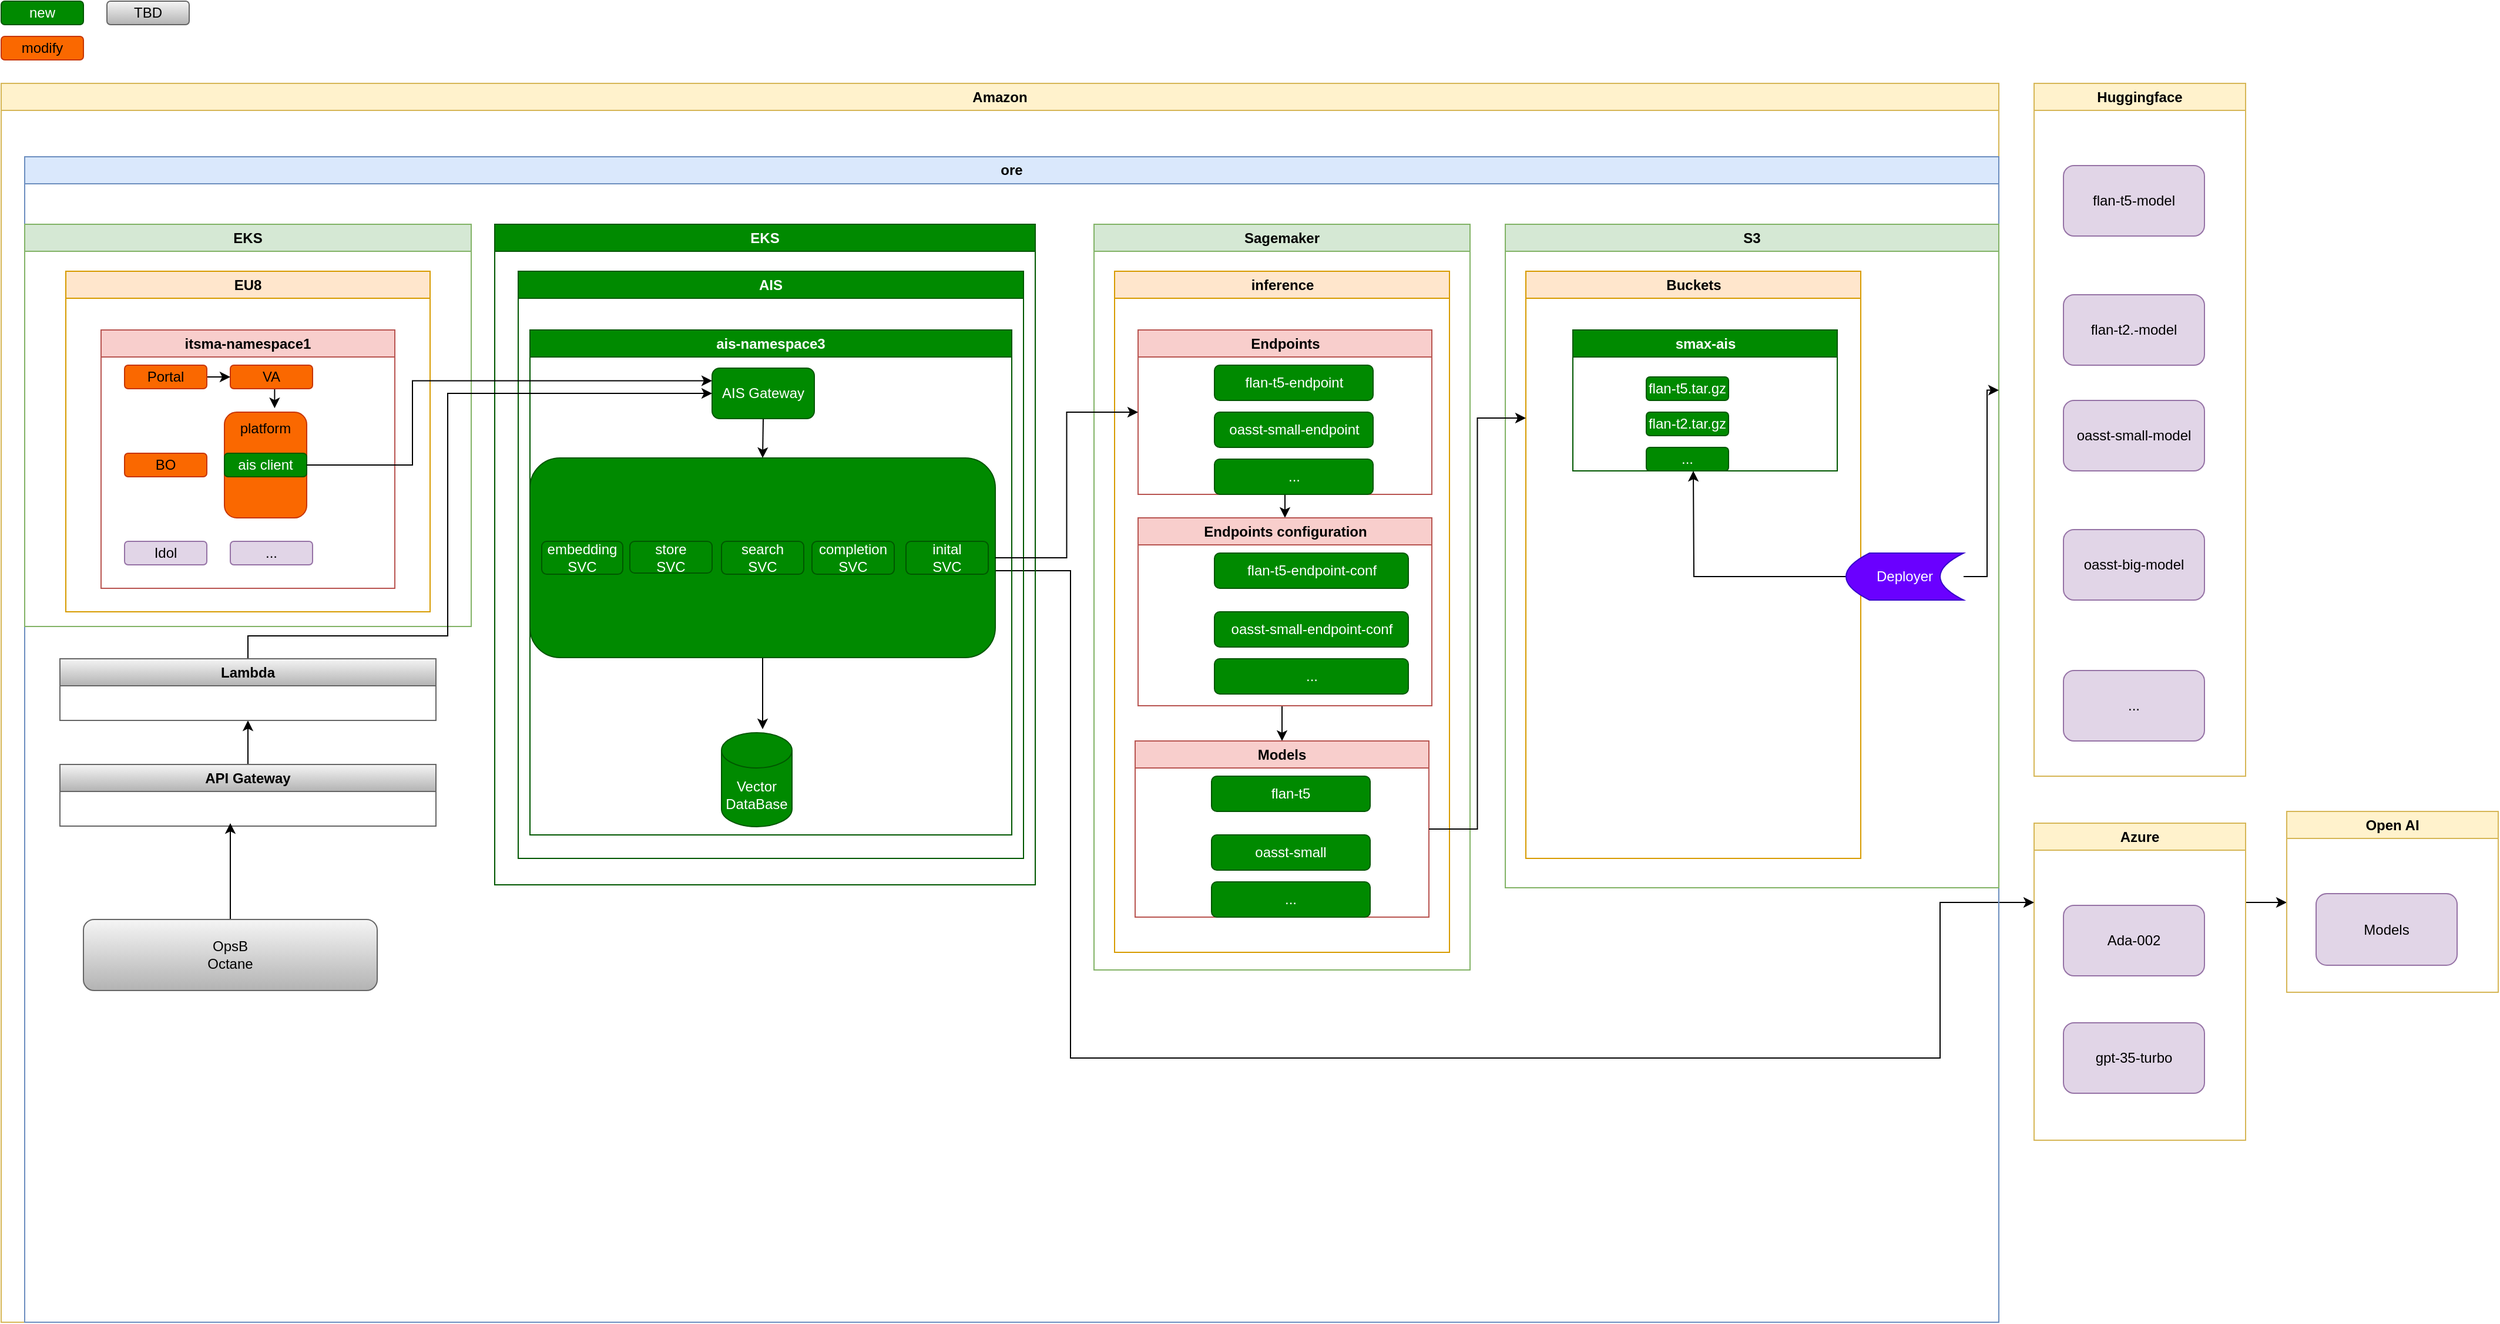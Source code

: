 <mxfile version="21.3.4" type="github">
  <diagram name="Page-1" id="tJ_38dr5mo-NUTQZeIwZ">
    <mxGraphModel dx="2074" dy="1156" grid="1" gridSize="10" guides="1" tooltips="1" connect="1" arrows="1" fold="1" page="1" pageScale="1" pageWidth="850" pageHeight="1100" math="0" shadow="0">
      <root>
        <mxCell id="0" />
        <mxCell id="1" parent="0" />
        <mxCell id="stzHTUKX5vKNhYuvutbB-143" value="Huggingface" style="swimlane;whiteSpace=wrap;html=1;fillColor=#fff2cc;strokeColor=#d6b656;startSize=23;" parent="1" vertex="1">
          <mxGeometry x="1820" y="90" width="180" height="590" as="geometry" />
        </mxCell>
        <mxCell id="stzHTUKX5vKNhYuvutbB-144" value="oasst-small-model" style="rounded=1;whiteSpace=wrap;html=1;fillColor=#e1d5e7;strokeColor=#9673a6;" parent="stzHTUKX5vKNhYuvutbB-143" vertex="1">
          <mxGeometry x="25" y="270" width="120" height="60" as="geometry" />
        </mxCell>
        <mxCell id="stzHTUKX5vKNhYuvutbB-145" value="oasst-big-model" style="rounded=1;whiteSpace=wrap;html=1;fillColor=#e1d5e7;strokeColor=#9673a6;" parent="stzHTUKX5vKNhYuvutbB-143" vertex="1">
          <mxGeometry x="25" y="380" width="120" height="60" as="geometry" />
        </mxCell>
        <mxCell id="stzHTUKX5vKNhYuvutbB-156" value="flan-t5-model" style="rounded=1;whiteSpace=wrap;html=1;fillColor=#e1d5e7;strokeColor=#9673a6;" parent="stzHTUKX5vKNhYuvutbB-143" vertex="1">
          <mxGeometry x="25" y="70" width="120" height="60" as="geometry" />
        </mxCell>
        <mxCell id="stzHTUKX5vKNhYuvutbB-157" value="flan-t2.-model" style="rounded=1;whiteSpace=wrap;html=1;fillColor=#e1d5e7;strokeColor=#9673a6;" parent="stzHTUKX5vKNhYuvutbB-143" vertex="1">
          <mxGeometry x="25" y="180" width="120" height="60" as="geometry" />
        </mxCell>
        <mxCell id="stzHTUKX5vKNhYuvutbB-203" value="..." style="rounded=1;whiteSpace=wrap;html=1;fillColor=#e1d5e7;strokeColor=#9673a6;" parent="stzHTUKX5vKNhYuvutbB-143" vertex="1">
          <mxGeometry x="25" y="500" width="120" height="60" as="geometry" />
        </mxCell>
        <mxCell id="Dda4Jak9rBw-Co1KffEi-20" value="new" style="rounded=1;whiteSpace=wrap;html=1;fillColor=#008a00;strokeColor=#005700;fontColor=#ffffff;" vertex="1" parent="1">
          <mxGeometry x="90" y="20" width="70" height="20" as="geometry" />
        </mxCell>
        <mxCell id="Dda4Jak9rBw-Co1KffEi-21" value="modify" style="rounded=1;whiteSpace=wrap;html=1;fillColor=#fa6800;strokeColor=#C73500;fontColor=#000000;" vertex="1" parent="1">
          <mxGeometry x="90" y="50" width="70" height="20" as="geometry" />
        </mxCell>
        <mxCell id="Dda4Jak9rBw-Co1KffEi-81" style="edgeStyle=orthogonalEdgeStyle;rounded=0;orthogonalLoop=1;jettySize=auto;html=1;exitX=1;exitY=0.25;exitDx=0;exitDy=0;entryX=0;entryY=0.5;entryDx=0;entryDy=0;" edge="1" parent="1" source="Dda4Jak9rBw-Co1KffEi-69" target="Dda4Jak9rBw-Co1KffEi-75">
          <mxGeometry relative="1" as="geometry" />
        </mxCell>
        <mxCell id="Dda4Jak9rBw-Co1KffEi-69" value="Azure" style="swimlane;whiteSpace=wrap;html=1;fillColor=#fff2cc;strokeColor=#d6b656;startSize=23;" vertex="1" parent="1">
          <mxGeometry x="1820" y="720" width="180" height="270" as="geometry" />
        </mxCell>
        <mxCell id="Dda4Jak9rBw-Co1KffEi-70" value="gpt-35-turbo" style="rounded=1;whiteSpace=wrap;html=1;fillColor=#e1d5e7;strokeColor=#9673a6;" vertex="1" parent="Dda4Jak9rBw-Co1KffEi-69">
          <mxGeometry x="25" y="170" width="120" height="60" as="geometry" />
        </mxCell>
        <mxCell id="Dda4Jak9rBw-Co1KffEi-72" value="Ada-002" style="rounded=1;whiteSpace=wrap;html=1;fillColor=#e1d5e7;strokeColor=#9673a6;" vertex="1" parent="Dda4Jak9rBw-Co1KffEi-69">
          <mxGeometry x="25" y="70" width="120" height="60" as="geometry" />
        </mxCell>
        <mxCell id="Dda4Jak9rBw-Co1KffEi-75" value="Open AI" style="swimlane;whiteSpace=wrap;html=1;fillColor=#fff2cc;strokeColor=#d6b656;startSize=23;" vertex="1" parent="1">
          <mxGeometry x="2035" y="710" width="180" height="154" as="geometry" />
        </mxCell>
        <mxCell id="Dda4Jak9rBw-Co1KffEi-77" value="Models" style="rounded=1;whiteSpace=wrap;html=1;fillColor=#e1d5e7;strokeColor=#9673a6;" vertex="1" parent="Dda4Jak9rBw-Co1KffEi-75">
          <mxGeometry x="25" y="70" width="120" height="61" as="geometry" />
        </mxCell>
        <mxCell id="Dda4Jak9rBw-Co1KffEi-93" style="edgeStyle=orthogonalEdgeStyle;rounded=0;orthogonalLoop=1;jettySize=auto;html=1;exitX=1;exitY=0.5;exitDx=0;exitDy=0;entryX=0;entryY=0.25;entryDx=0;entryDy=0;" edge="1" parent="1" source="Dda4Jak9rBw-Co1KffEi-62" target="Dda4Jak9rBw-Co1KffEi-69">
          <mxGeometry relative="1" as="geometry">
            <Array as="points">
              <mxPoint x="1000" y="505" />
              <mxPoint x="1000" y="920" />
              <mxPoint x="1740" y="920" />
              <mxPoint x="1740" y="788" />
            </Array>
          </mxGeometry>
        </mxCell>
        <mxCell id="Dda4Jak9rBw-Co1KffEi-116" value="TBD" style="rounded=1;whiteSpace=wrap;html=1;fillColor=#f5f5f5;strokeColor=#666666;gradientColor=#b3b3b3;" vertex="1" parent="1">
          <mxGeometry x="180" y="20" width="70" height="20" as="geometry" />
        </mxCell>
        <mxCell id="stzHTUKX5vKNhYuvutbB-23" value="Amazon" style="swimlane;whiteSpace=wrap;html=1;fillColor=#fff2cc;strokeColor=#d6b656;" parent="1" vertex="1">
          <mxGeometry x="90" y="90" width="1700" height="1055" as="geometry" />
        </mxCell>
        <mxCell id="stzHTUKX5vKNhYuvutbB-22" value="ore" style="swimlane;whiteSpace=wrap;html=1;fillColor=#dae8fc;strokeColor=#6c8ebf;" parent="stzHTUKX5vKNhYuvutbB-23" vertex="1">
          <mxGeometry x="20" y="62.5" width="1680" height="992.5" as="geometry" />
        </mxCell>
        <mxCell id="stzHTUKX5vKNhYuvutbB-42" value="Sagemaker" style="swimlane;whiteSpace=wrap;html=1;fillColor=#d5e8d4;strokeColor=#82b366;" parent="stzHTUKX5vKNhYuvutbB-22" vertex="1">
          <mxGeometry x="910" y="57.5" width="320" height="635" as="geometry" />
        </mxCell>
        <mxCell id="stzHTUKX5vKNhYuvutbB-44" value="inference" style="swimlane;whiteSpace=wrap;html=1;startSize=23;fillColor=#ffe6cc;strokeColor=#d79b00;" parent="stzHTUKX5vKNhYuvutbB-42" vertex="1">
          <mxGeometry x="17.5" y="40" width="285" height="580" as="geometry" />
        </mxCell>
        <mxCell id="stzHTUKX5vKNhYuvutbB-150" style="edgeStyle=orthogonalEdgeStyle;rounded=0;orthogonalLoop=1;jettySize=auto;html=1;exitX=0.5;exitY=1;exitDx=0;exitDy=0;entryX=0.5;entryY=0;entryDx=0;entryDy=0;" parent="stzHTUKX5vKNhYuvutbB-44" source="stzHTUKX5vKNhYuvutbB-45" target="stzHTUKX5vKNhYuvutbB-136" edge="1">
          <mxGeometry relative="1" as="geometry" />
        </mxCell>
        <mxCell id="stzHTUKX5vKNhYuvutbB-45" value="Endpoints" style="swimlane;whiteSpace=wrap;html=1;fillColor=#f8cecc;strokeColor=#b85450;" parent="stzHTUKX5vKNhYuvutbB-44" vertex="1">
          <mxGeometry x="20" y="50" width="250" height="140" as="geometry" />
        </mxCell>
        <mxCell id="stzHTUKX5vKNhYuvutbB-122" value="flan-t5-endpoint" style="rounded=1;whiteSpace=wrap;html=1;fillColor=#008a00;strokeColor=#005700;fontColor=#ffffff;" parent="stzHTUKX5vKNhYuvutbB-45" vertex="1">
          <mxGeometry x="65" y="30" width="135" height="30" as="geometry" />
        </mxCell>
        <mxCell id="stzHTUKX5vKNhYuvutbB-125" value="oasst-small-endpoint" style="rounded=1;whiteSpace=wrap;html=1;fillColor=#008a00;strokeColor=#005700;fontColor=#ffffff;" parent="stzHTUKX5vKNhYuvutbB-45" vertex="1">
          <mxGeometry x="65" y="70" width="135" height="30" as="geometry" />
        </mxCell>
        <mxCell id="stzHTUKX5vKNhYuvutbB-199" value="..." style="rounded=1;whiteSpace=wrap;html=1;fillColor=#008a00;strokeColor=#005700;fontColor=#ffffff;" parent="stzHTUKX5vKNhYuvutbB-45" vertex="1">
          <mxGeometry x="65" y="110" width="135" height="30" as="geometry" />
        </mxCell>
        <mxCell id="stzHTUKX5vKNhYuvutbB-151" style="edgeStyle=orthogonalEdgeStyle;rounded=0;orthogonalLoop=1;jettySize=auto;html=1;exitX=0.5;exitY=1;exitDx=0;exitDy=0;entryX=0.5;entryY=0;entryDx=0;entryDy=0;" parent="stzHTUKX5vKNhYuvutbB-44" source="stzHTUKX5vKNhYuvutbB-136" target="stzHTUKX5vKNhYuvutbB-133" edge="1">
          <mxGeometry relative="1" as="geometry" />
        </mxCell>
        <mxCell id="stzHTUKX5vKNhYuvutbB-136" value="Endpoints configuration" style="swimlane;whiteSpace=wrap;html=1;fillColor=#f8cecc;strokeColor=#b85450;" parent="stzHTUKX5vKNhYuvutbB-44" vertex="1">
          <mxGeometry x="20" y="210" width="250" height="160" as="geometry" />
        </mxCell>
        <mxCell id="stzHTUKX5vKNhYuvutbB-137" value="flan-t5-endpoint-conf" style="rounded=1;whiteSpace=wrap;html=1;fillColor=#008a00;strokeColor=#005700;fontColor=#ffffff;" parent="stzHTUKX5vKNhYuvutbB-136" vertex="1">
          <mxGeometry x="65" y="30" width="165" height="30" as="geometry" />
        </mxCell>
        <mxCell id="stzHTUKX5vKNhYuvutbB-138" value="oasst-small-endpoint-conf" style="rounded=1;whiteSpace=wrap;html=1;fillColor=#008a00;strokeColor=#005700;fontColor=#ffffff;" parent="stzHTUKX5vKNhYuvutbB-136" vertex="1">
          <mxGeometry x="65" y="80" width="165" height="30" as="geometry" />
        </mxCell>
        <mxCell id="stzHTUKX5vKNhYuvutbB-198" value="..." style="rounded=1;whiteSpace=wrap;html=1;fillColor=#008a00;strokeColor=#005700;fontColor=#ffffff;" parent="stzHTUKX5vKNhYuvutbB-136" vertex="1">
          <mxGeometry x="65" y="120" width="165" height="30" as="geometry" />
        </mxCell>
        <mxCell id="stzHTUKX5vKNhYuvutbB-133" value="Models" style="swimlane;whiteSpace=wrap;html=1;fillColor=#f8cecc;strokeColor=#b85450;" parent="stzHTUKX5vKNhYuvutbB-44" vertex="1">
          <mxGeometry x="17.5" y="400" width="250" height="150" as="geometry" />
        </mxCell>
        <mxCell id="stzHTUKX5vKNhYuvutbB-134" value="flan-t5" style="rounded=1;whiteSpace=wrap;html=1;fillColor=#008a00;strokeColor=#005700;fontColor=#ffffff;" parent="stzHTUKX5vKNhYuvutbB-133" vertex="1">
          <mxGeometry x="65" y="30" width="135" height="30" as="geometry" />
        </mxCell>
        <mxCell id="stzHTUKX5vKNhYuvutbB-135" value="oasst-small" style="rounded=1;whiteSpace=wrap;html=1;fillColor=#008a00;strokeColor=#005700;fontColor=#ffffff;" parent="stzHTUKX5vKNhYuvutbB-133" vertex="1">
          <mxGeometry x="65" y="80" width="135" height="30" as="geometry" />
        </mxCell>
        <mxCell id="stzHTUKX5vKNhYuvutbB-159" value="..." style="rounded=1;whiteSpace=wrap;html=1;fillColor=#008a00;strokeColor=#005700;fontColor=#ffffff;" parent="stzHTUKX5vKNhYuvutbB-133" vertex="1">
          <mxGeometry x="65" y="120" width="135" height="30" as="geometry" />
        </mxCell>
        <mxCell id="stzHTUKX5vKNhYuvutbB-2" value="EKS" style="swimlane;whiteSpace=wrap;html=1;fillColor=#d5e8d4;strokeColor=#82b366;" parent="stzHTUKX5vKNhYuvutbB-22" vertex="1">
          <mxGeometry y="57.5" width="380" height="342.5" as="geometry">
            <mxRectangle x="60" y="170" width="60" height="30" as="alternateBounds" />
          </mxGeometry>
        </mxCell>
        <mxCell id="stzHTUKX5vKNhYuvutbB-5" value="EU8" style="swimlane;whiteSpace=wrap;html=1;fillColor=#ffe6cc;strokeColor=#d79b00;" parent="stzHTUKX5vKNhYuvutbB-2" vertex="1">
          <mxGeometry x="35" y="40" width="310" height="290" as="geometry" />
        </mxCell>
        <UserObject label="itsma-namespace1" link="https://github.com/Ice-YcY/Diagram/blob/main/LLM/SMAX-AI.drawio" id="stzHTUKX5vKNhYuvutbB-6">
          <mxCell style="swimlane;whiteSpace=wrap;html=1;fillColor=#f8cecc;strokeColor=#b85450;" parent="stzHTUKX5vKNhYuvutbB-5" vertex="1">
            <mxGeometry x="30" y="50" width="250" height="220" as="geometry" />
          </mxCell>
        </UserObject>
        <mxCell id="stzHTUKX5vKNhYuvutbB-7" value="platform" style="rounded=1;whiteSpace=wrap;html=1;fillColor=#fa6800;strokeColor=#C73500;fontColor=#000000;verticalAlign=top;" parent="stzHTUKX5vKNhYuvutbB-6" vertex="1">
          <mxGeometry x="105" y="70" width="70" height="90" as="geometry" />
        </mxCell>
        <mxCell id="Dda4Jak9rBw-Co1KffEi-67" style="edgeStyle=orthogonalEdgeStyle;rounded=0;orthogonalLoop=1;jettySize=auto;html=1;exitX=0.5;exitY=1;exitDx=0;exitDy=0;entryX=0.61;entryY=-0.037;entryDx=0;entryDy=0;entryPerimeter=0;" edge="1" parent="stzHTUKX5vKNhYuvutbB-6" source="stzHTUKX5vKNhYuvutbB-12" target="stzHTUKX5vKNhYuvutbB-7">
          <mxGeometry relative="1" as="geometry" />
        </mxCell>
        <mxCell id="stzHTUKX5vKNhYuvutbB-12" value="VA" style="rounded=1;whiteSpace=wrap;html=1;fillColor=#fa6800;strokeColor=#C73500;fontColor=#000000;" parent="stzHTUKX5vKNhYuvutbB-6" vertex="1">
          <mxGeometry x="110" y="30" width="70" height="20" as="geometry" />
        </mxCell>
        <mxCell id="stzHTUKX5vKNhYuvutbB-13" value="Idol" style="rounded=1;whiteSpace=wrap;html=1;fillColor=#e1d5e7;strokeColor=#9673a6;" parent="stzHTUKX5vKNhYuvutbB-6" vertex="1">
          <mxGeometry x="20" y="180" width="70" height="20" as="geometry" />
        </mxCell>
        <mxCell id="stzHTUKX5vKNhYuvutbB-204" value="ais client" style="rounded=1;whiteSpace=wrap;html=1;fillColor=#008a00;strokeColor=#005700;fontColor=#ffffff;" parent="stzHTUKX5vKNhYuvutbB-6" vertex="1">
          <mxGeometry x="105" y="105" width="70" height="20" as="geometry" />
        </mxCell>
        <mxCell id="Dda4Jak9rBw-Co1KffEi-66" style="edgeStyle=orthogonalEdgeStyle;rounded=0;orthogonalLoop=1;jettySize=auto;html=1;exitX=1;exitY=0.5;exitDx=0;exitDy=0;entryX=0;entryY=0.5;entryDx=0;entryDy=0;" edge="1" parent="stzHTUKX5vKNhYuvutbB-6" source="Dda4Jak9rBw-Co1KffEi-19" target="stzHTUKX5vKNhYuvutbB-12">
          <mxGeometry relative="1" as="geometry" />
        </mxCell>
        <mxCell id="Dda4Jak9rBw-Co1KffEi-19" value="Portal" style="rounded=1;whiteSpace=wrap;html=1;fillColor=#fa6800;strokeColor=#C73500;fontColor=#000000;" vertex="1" parent="stzHTUKX5vKNhYuvutbB-6">
          <mxGeometry x="20" y="30" width="70" height="20" as="geometry" />
        </mxCell>
        <mxCell id="Dda4Jak9rBw-Co1KffEi-22" value="..." style="rounded=1;whiteSpace=wrap;html=1;fillColor=#e1d5e7;strokeColor=#9673a6;" vertex="1" parent="stzHTUKX5vKNhYuvutbB-6">
          <mxGeometry x="110" y="180" width="70" height="20" as="geometry" />
        </mxCell>
        <mxCell id="Dda4Jak9rBw-Co1KffEi-68" value="BO" style="rounded=1;whiteSpace=wrap;html=1;fillColor=#fa6800;strokeColor=#C73500;fontColor=#000000;" vertex="1" parent="stzHTUKX5vKNhYuvutbB-6">
          <mxGeometry x="20" y="105" width="70" height="20" as="geometry" />
        </mxCell>
        <mxCell id="stzHTUKX5vKNhYuvutbB-72" value="S3" style="swimlane;whiteSpace=wrap;html=1;fillColor=#d5e8d4;strokeColor=#82b366;" parent="stzHTUKX5vKNhYuvutbB-22" vertex="1">
          <mxGeometry x="1260" y="57.5" width="420" height="565" as="geometry" />
        </mxCell>
        <mxCell id="stzHTUKX5vKNhYuvutbB-127" value="Buckets" style="swimlane;whiteSpace=wrap;html=1;startSize=23;fillColor=#ffe6cc;strokeColor=#d79b00;" parent="stzHTUKX5vKNhYuvutbB-72" vertex="1">
          <mxGeometry x="17.5" y="40" width="285" height="500" as="geometry" />
        </mxCell>
        <mxCell id="stzHTUKX5vKNhYuvutbB-79" value="smax-ais" style="swimlane;whiteSpace=wrap;html=1;fillColor=#008a00;strokeColor=#005700;fontColor=#ffffff;" parent="stzHTUKX5vKNhYuvutbB-127" vertex="1">
          <mxGeometry x="40" y="50" width="225" height="120" as="geometry" />
        </mxCell>
        <mxCell id="stzHTUKX5vKNhYuvutbB-117" value="flan-t5.tar.gz" style="rounded=1;whiteSpace=wrap;html=1;fillColor=#008a00;strokeColor=#005700;fontColor=#ffffff;" parent="stzHTUKX5vKNhYuvutbB-79" vertex="1">
          <mxGeometry x="62.5" y="40" width="70" height="20" as="geometry" />
        </mxCell>
        <mxCell id="stzHTUKX5vKNhYuvutbB-118" value="flan-t2.tar.gz" style="rounded=1;whiteSpace=wrap;html=1;fillColor=#008a00;strokeColor=#005700;fontColor=#ffffff;" parent="stzHTUKX5vKNhYuvutbB-79" vertex="1">
          <mxGeometry x="62.5" y="70" width="70" height="20" as="geometry" />
        </mxCell>
        <mxCell id="stzHTUKX5vKNhYuvutbB-201" value="..." style="rounded=1;whiteSpace=wrap;html=1;fillColor=#008a00;strokeColor=#005700;fontColor=#ffffff;" parent="stzHTUKX5vKNhYuvutbB-79" vertex="1">
          <mxGeometry x="62.5" y="100" width="70" height="20" as="geometry" />
        </mxCell>
        <mxCell id="Dda4Jak9rBw-Co1KffEi-124" value="" style="edgeStyle=orthogonalEdgeStyle;rounded=0;orthogonalLoop=1;jettySize=auto;html=1;" edge="1" parent="stzHTUKX5vKNhYuvutbB-72" source="Dda4Jak9rBw-Co1KffEi-122">
          <mxGeometry relative="1" as="geometry">
            <mxPoint x="160" y="210" as="targetPoint" />
          </mxGeometry>
        </mxCell>
        <mxCell id="Dda4Jak9rBw-Co1KffEi-128" style="edgeStyle=orthogonalEdgeStyle;rounded=0;orthogonalLoop=1;jettySize=auto;html=1;exitX=1;exitY=0.5;exitDx=0;exitDy=0;entryX=1;entryY=0.25;entryDx=0;entryDy=0;" edge="1" parent="stzHTUKX5vKNhYuvutbB-72" source="Dda4Jak9rBw-Co1KffEi-122" target="stzHTUKX5vKNhYuvutbB-72">
          <mxGeometry relative="1" as="geometry" />
        </mxCell>
        <mxCell id="Dda4Jak9rBw-Co1KffEi-122" value="Deployer" style="shape=dataStorage;whiteSpace=wrap;html=1;fixedSize=1;fillColor=#6a00ff;fontColor=#ffffff;strokeColor=#3700CC;" vertex="1" parent="stzHTUKX5vKNhYuvutbB-72">
          <mxGeometry x="290" y="280" width="100" height="40" as="geometry" />
        </mxCell>
        <mxCell id="stzHTUKX5vKNhYuvutbB-152" style="edgeStyle=orthogonalEdgeStyle;rounded=0;orthogonalLoop=1;jettySize=auto;html=1;exitX=1;exitY=0.5;exitDx=0;exitDy=0;entryX=0;entryY=0.25;entryDx=0;entryDy=0;fillColor=#6a00ff;strokeColor=#000000;fontColor=#000000;" parent="stzHTUKX5vKNhYuvutbB-22" source="stzHTUKX5vKNhYuvutbB-133" target="stzHTUKX5vKNhYuvutbB-127" edge="1">
          <mxGeometry relative="1" as="geometry" />
        </mxCell>
        <mxCell id="Dda4Jak9rBw-Co1KffEi-1" value="EKS" style="swimlane;whiteSpace=wrap;html=1;fillColor=#008a00;strokeColor=#005700;fontColor=#ffffff;" vertex="1" parent="stzHTUKX5vKNhYuvutbB-22">
          <mxGeometry x="400" y="57.5" width="460" height="562.5" as="geometry">
            <mxRectangle x="60" y="170" width="60" height="30" as="alternateBounds" />
          </mxGeometry>
        </mxCell>
        <UserObject label="AIS" link="https://github.com/Ice-YcY/Diagram/blob/main/LLM/AIS.drawio" id="Dda4Jak9rBw-Co1KffEi-2">
          <mxCell style="swimlane;whiteSpace=wrap;html=1;fillColor=#008a00;strokeColor=#005700;fontColor=#ffffff;" vertex="1" parent="Dda4Jak9rBw-Co1KffEi-1">
            <mxGeometry x="20" y="40" width="430" height="500" as="geometry" />
          </mxCell>
        </UserObject>
        <mxCell id="Dda4Jak9rBw-Co1KffEi-12" value="ais-namespace3" style="swimlane;whiteSpace=wrap;html=1;startSize=23;fillColor=#008a00;strokeColor=#005700;fontColor=#ffffff;" vertex="1" parent="Dda4Jak9rBw-Co1KffEi-2">
          <mxGeometry x="10" y="50" width="410" height="430" as="geometry" />
        </mxCell>
        <mxCell id="Dda4Jak9rBw-Co1KffEi-64" style="edgeStyle=orthogonalEdgeStyle;rounded=0;orthogonalLoop=1;jettySize=auto;html=1;exitX=0.5;exitY=1;exitDx=0;exitDy=0;entryX=0.5;entryY=0;entryDx=0;entryDy=0;" edge="1" parent="Dda4Jak9rBw-Co1KffEi-12" source="Dda4Jak9rBw-Co1KffEi-14" target="Dda4Jak9rBw-Co1KffEi-62">
          <mxGeometry relative="1" as="geometry" />
        </mxCell>
        <mxCell id="Dda4Jak9rBw-Co1KffEi-14" value="AIS Gateway" style="rounded=1;whiteSpace=wrap;html=1;fillColor=#008a00;strokeColor=#005700;fontColor=#ffffff;" vertex="1" parent="Dda4Jak9rBw-Co1KffEi-12">
          <mxGeometry x="155" y="32.5" width="87" height="43" as="geometry" />
        </mxCell>
        <mxCell id="Dda4Jak9rBw-Co1KffEi-94" style="edgeStyle=orthogonalEdgeStyle;rounded=0;orthogonalLoop=1;jettySize=auto;html=1;exitX=0.5;exitY=1;exitDx=0;exitDy=0;entryX=0.5;entryY=0;entryDx=0;entryDy=0;" edge="1" parent="Dda4Jak9rBw-Co1KffEi-12" source="Dda4Jak9rBw-Co1KffEi-62">
          <mxGeometry relative="1" as="geometry">
            <mxPoint x="198" y="340" as="targetPoint" />
          </mxGeometry>
        </mxCell>
        <mxCell id="Dda4Jak9rBw-Co1KffEi-62" value="AIS Service" style="rounded=1;whiteSpace=wrap;html=1;fillColor=#008a00;strokeColor=#005700;fontColor=#ffffff;" vertex="1" parent="Dda4Jak9rBw-Co1KffEi-12">
          <mxGeometry y="109" width="396" height="170" as="geometry" />
        </mxCell>
        <mxCell id="Dda4Jak9rBw-Co1KffEi-82" value="embedding&lt;br&gt;SVC" style="rounded=1;whiteSpace=wrap;html=1;fillColor=#008a00;strokeColor=#005700;fontColor=#ffffff;" vertex="1" parent="Dda4Jak9rBw-Co1KffEi-12">
          <mxGeometry x="10" y="180" width="69" height="28" as="geometry" />
        </mxCell>
        <mxCell id="Dda4Jak9rBw-Co1KffEi-85" value="store&lt;br&gt;SVC" style="rounded=1;whiteSpace=wrap;html=1;fillColor=#008a00;strokeColor=#005700;fontColor=#ffffff;" vertex="1" parent="Dda4Jak9rBw-Co1KffEi-12">
          <mxGeometry x="85" y="180" width="70" height="27" as="geometry" />
        </mxCell>
        <mxCell id="Dda4Jak9rBw-Co1KffEi-84" value="search&lt;br&gt;SVC" style="rounded=1;whiteSpace=wrap;html=1;fillColor=#008a00;strokeColor=#005700;fontColor=#ffffff;" vertex="1" parent="Dda4Jak9rBw-Co1KffEi-12">
          <mxGeometry x="163" y="180" width="70" height="28" as="geometry" />
        </mxCell>
        <mxCell id="Dda4Jak9rBw-Co1KffEi-83" value="completion&lt;br&gt;SVC" style="rounded=1;whiteSpace=wrap;html=1;fillColor=#008a00;strokeColor=#005700;fontColor=#ffffff;" vertex="1" parent="Dda4Jak9rBw-Co1KffEi-12">
          <mxGeometry x="240" y="180" width="70" height="28" as="geometry" />
        </mxCell>
        <mxCell id="Dda4Jak9rBw-Co1KffEi-89" value="inital&lt;br&gt;SVC" style="rounded=1;whiteSpace=wrap;html=1;fillColor=#008a00;strokeColor=#005700;fontColor=#ffffff;" vertex="1" parent="Dda4Jak9rBw-Co1KffEi-12">
          <mxGeometry x="320" y="180" width="70" height="28" as="geometry" />
        </mxCell>
        <mxCell id="Dda4Jak9rBw-Co1KffEi-121" value="Vector&lt;br&gt;DataBase" style="shape=cylinder3;whiteSpace=wrap;html=1;boundedLbl=1;backgroundOutline=1;size=15;fillColor=#008a00;fontColor=#ffffff;strokeColor=#005700;" vertex="1" parent="Dda4Jak9rBw-Co1KffEi-12">
          <mxGeometry x="163" y="343" width="60" height="80" as="geometry" />
        </mxCell>
        <mxCell id="Dda4Jak9rBw-Co1KffEi-92" style="edgeStyle=orthogonalEdgeStyle;rounded=0;orthogonalLoop=1;jettySize=auto;html=1;exitX=1;exitY=0.5;exitDx=0;exitDy=0;entryX=0;entryY=0.5;entryDx=0;entryDy=0;" edge="1" parent="stzHTUKX5vKNhYuvutbB-22" source="Dda4Jak9rBw-Co1KffEi-62" target="stzHTUKX5vKNhYuvutbB-45">
          <mxGeometry relative="1" as="geometry" />
        </mxCell>
        <mxCell id="Dda4Jak9rBw-Co1KffEi-118" style="edgeStyle=orthogonalEdgeStyle;rounded=0;orthogonalLoop=1;jettySize=auto;html=1;exitX=0.5;exitY=0;exitDx=0;exitDy=0;entryX=0.5;entryY=1;entryDx=0;entryDy=0;" edge="1" parent="stzHTUKX5vKNhYuvutbB-22" source="Dda4Jak9rBw-Co1KffEi-95" target="Dda4Jak9rBw-Co1KffEi-115">
          <mxGeometry relative="1" as="geometry" />
        </mxCell>
        <mxCell id="Dda4Jak9rBw-Co1KffEi-95" value="API Gateway" style="swimlane;whiteSpace=wrap;html=1;fillColor=#f5f5f5;strokeColor=#666666;startSize=23;gradientColor=#b3b3b3;" vertex="1" parent="stzHTUKX5vKNhYuvutbB-22">
          <mxGeometry x="30" y="517.5" width="320" height="52.5" as="geometry" />
        </mxCell>
        <mxCell id="Dda4Jak9rBw-Co1KffEi-119" style="edgeStyle=orthogonalEdgeStyle;rounded=0;orthogonalLoop=1;jettySize=auto;html=1;exitX=0.5;exitY=0;exitDx=0;exitDy=0;entryX=0;entryY=0.5;entryDx=0;entryDy=0;" edge="1" parent="stzHTUKX5vKNhYuvutbB-22" source="Dda4Jak9rBw-Co1KffEi-115" target="Dda4Jak9rBw-Co1KffEi-14">
          <mxGeometry relative="1" as="geometry">
            <Array as="points">
              <mxPoint x="190" y="408" />
              <mxPoint x="360" y="408" />
              <mxPoint x="360" y="202" />
            </Array>
          </mxGeometry>
        </mxCell>
        <mxCell id="Dda4Jak9rBw-Co1KffEi-115" value="Lambda" style="swimlane;whiteSpace=wrap;html=1;fillColor=#f5f5f5;strokeColor=#666666;gradientColor=#b3b3b3;" vertex="1" parent="stzHTUKX5vKNhYuvutbB-22">
          <mxGeometry x="30" y="427.5" width="320" height="52.5" as="geometry" />
        </mxCell>
        <mxCell id="Dda4Jak9rBw-Co1KffEi-117" style="edgeStyle=orthogonalEdgeStyle;rounded=0;orthogonalLoop=1;jettySize=auto;html=1;exitX=0.5;exitY=0;exitDx=0;exitDy=0;" edge="1" parent="stzHTUKX5vKNhYuvutbB-22" source="Dda4Jak9rBw-Co1KffEi-114">
          <mxGeometry relative="1" as="geometry">
            <mxPoint x="175" y="567.5" as="targetPoint" />
          </mxGeometry>
        </mxCell>
        <mxCell id="Dda4Jak9rBw-Co1KffEi-114" value="OpsB&lt;br&gt;Octane&lt;br&gt;" style="rounded=1;whiteSpace=wrap;html=1;fillColor=#f5f5f5;strokeColor=#666666;gradientColor=#b3b3b3;" vertex="1" parent="stzHTUKX5vKNhYuvutbB-22">
          <mxGeometry x="50" y="649.5" width="250" height="60.5" as="geometry" />
        </mxCell>
        <mxCell id="Dda4Jak9rBw-Co1KffEi-120" style="edgeStyle=orthogonalEdgeStyle;rounded=0;orthogonalLoop=1;jettySize=auto;html=1;exitX=1;exitY=0.5;exitDx=0;exitDy=0;entryX=0;entryY=0.25;entryDx=0;entryDy=0;" edge="1" parent="stzHTUKX5vKNhYuvutbB-22" source="stzHTUKX5vKNhYuvutbB-204" target="Dda4Jak9rBw-Co1KffEi-14">
          <mxGeometry relative="1" as="geometry">
            <Array as="points">
              <mxPoint x="330" y="263" />
              <mxPoint x="330" y="191" />
            </Array>
          </mxGeometry>
        </mxCell>
      </root>
    </mxGraphModel>
  </diagram>
</mxfile>
